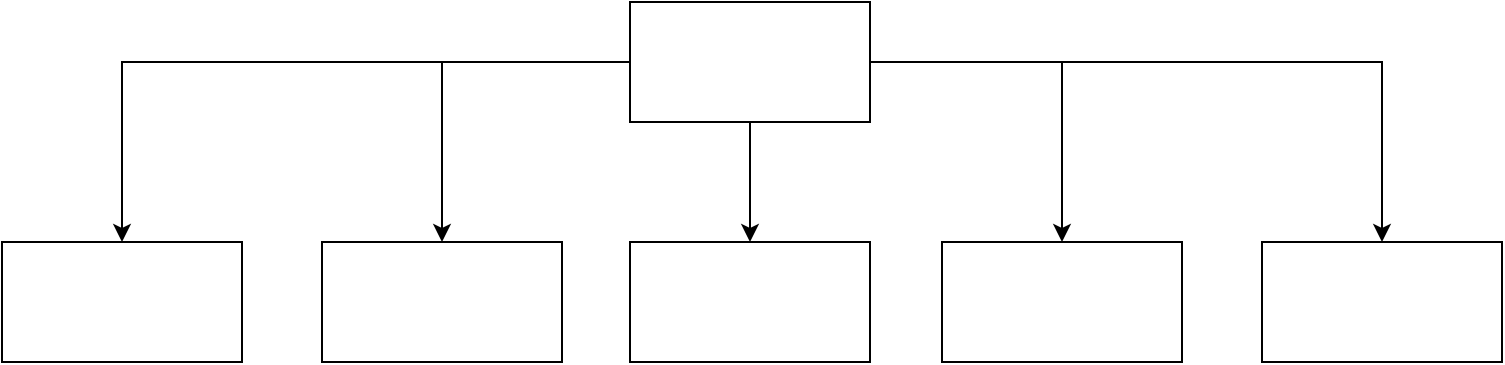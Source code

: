 <mxfile version="24.7.14">
  <diagram name="Страница — 1" id="45YZaPkz6Q9s-rQ9UpkF">
    <mxGraphModel dx="1626" dy="777" grid="1" gridSize="10" guides="1" tooltips="1" connect="1" arrows="1" fold="1" page="1" pageScale="1" pageWidth="827" pageHeight="1169" math="0" shadow="0">
      <root>
        <mxCell id="0" />
        <mxCell id="1" parent="0" />
        <mxCell id="qHs83EOR6wrhIw-jNYz0-8" style="edgeStyle=orthogonalEdgeStyle;rounded=0;orthogonalLoop=1;jettySize=auto;html=1;" edge="1" parent="1" source="qHs83EOR6wrhIw-jNYz0-1" target="qHs83EOR6wrhIw-jNYz0-2">
          <mxGeometry relative="1" as="geometry" />
        </mxCell>
        <mxCell id="qHs83EOR6wrhIw-jNYz0-9" style="edgeStyle=orthogonalEdgeStyle;rounded=0;orthogonalLoop=1;jettySize=auto;html=1;" edge="1" parent="1" source="qHs83EOR6wrhIw-jNYz0-1" target="qHs83EOR6wrhIw-jNYz0-3">
          <mxGeometry relative="1" as="geometry" />
        </mxCell>
        <mxCell id="qHs83EOR6wrhIw-jNYz0-10" style="edgeStyle=orthogonalEdgeStyle;rounded=0;orthogonalLoop=1;jettySize=auto;html=1;entryX=0.5;entryY=0;entryDx=0;entryDy=0;" edge="1" parent="1" source="qHs83EOR6wrhIw-jNYz0-1" target="qHs83EOR6wrhIw-jNYz0-4">
          <mxGeometry relative="1" as="geometry" />
        </mxCell>
        <mxCell id="qHs83EOR6wrhIw-jNYz0-11" style="edgeStyle=orthogonalEdgeStyle;rounded=0;orthogonalLoop=1;jettySize=auto;html=1;entryX=0.5;entryY=0;entryDx=0;entryDy=0;" edge="1" parent="1" source="qHs83EOR6wrhIw-jNYz0-1" target="qHs83EOR6wrhIw-jNYz0-5">
          <mxGeometry relative="1" as="geometry" />
        </mxCell>
        <mxCell id="qHs83EOR6wrhIw-jNYz0-12" style="edgeStyle=orthogonalEdgeStyle;rounded=0;orthogonalLoop=1;jettySize=auto;html=1;entryX=0.5;entryY=0;entryDx=0;entryDy=0;" edge="1" parent="1" source="qHs83EOR6wrhIw-jNYz0-1" target="qHs83EOR6wrhIw-jNYz0-6">
          <mxGeometry relative="1" as="geometry" />
        </mxCell>
        <mxCell id="qHs83EOR6wrhIw-jNYz0-1" value="" style="rounded=0;whiteSpace=wrap;html=1;" vertex="1" parent="1">
          <mxGeometry x="354" y="40" width="120" height="60" as="geometry" />
        </mxCell>
        <mxCell id="qHs83EOR6wrhIw-jNYz0-2" value="" style="rounded=0;whiteSpace=wrap;html=1;" vertex="1" parent="1">
          <mxGeometry x="40" y="160" width="120" height="60" as="geometry" />
        </mxCell>
        <mxCell id="qHs83EOR6wrhIw-jNYz0-3" value="" style="rounded=0;whiteSpace=wrap;html=1;" vertex="1" parent="1">
          <mxGeometry x="200" y="160" width="120" height="60" as="geometry" />
        </mxCell>
        <mxCell id="qHs83EOR6wrhIw-jNYz0-4" value="" style="rounded=0;whiteSpace=wrap;html=1;" vertex="1" parent="1">
          <mxGeometry x="354" y="160" width="120" height="60" as="geometry" />
        </mxCell>
        <mxCell id="qHs83EOR6wrhIw-jNYz0-5" value="" style="rounded=0;whiteSpace=wrap;html=1;" vertex="1" parent="1">
          <mxGeometry x="510" y="160" width="120" height="60" as="geometry" />
        </mxCell>
        <mxCell id="qHs83EOR6wrhIw-jNYz0-6" value="" style="rounded=0;whiteSpace=wrap;html=1;" vertex="1" parent="1">
          <mxGeometry x="670" y="160" width="120" height="60" as="geometry" />
        </mxCell>
      </root>
    </mxGraphModel>
  </diagram>
</mxfile>
